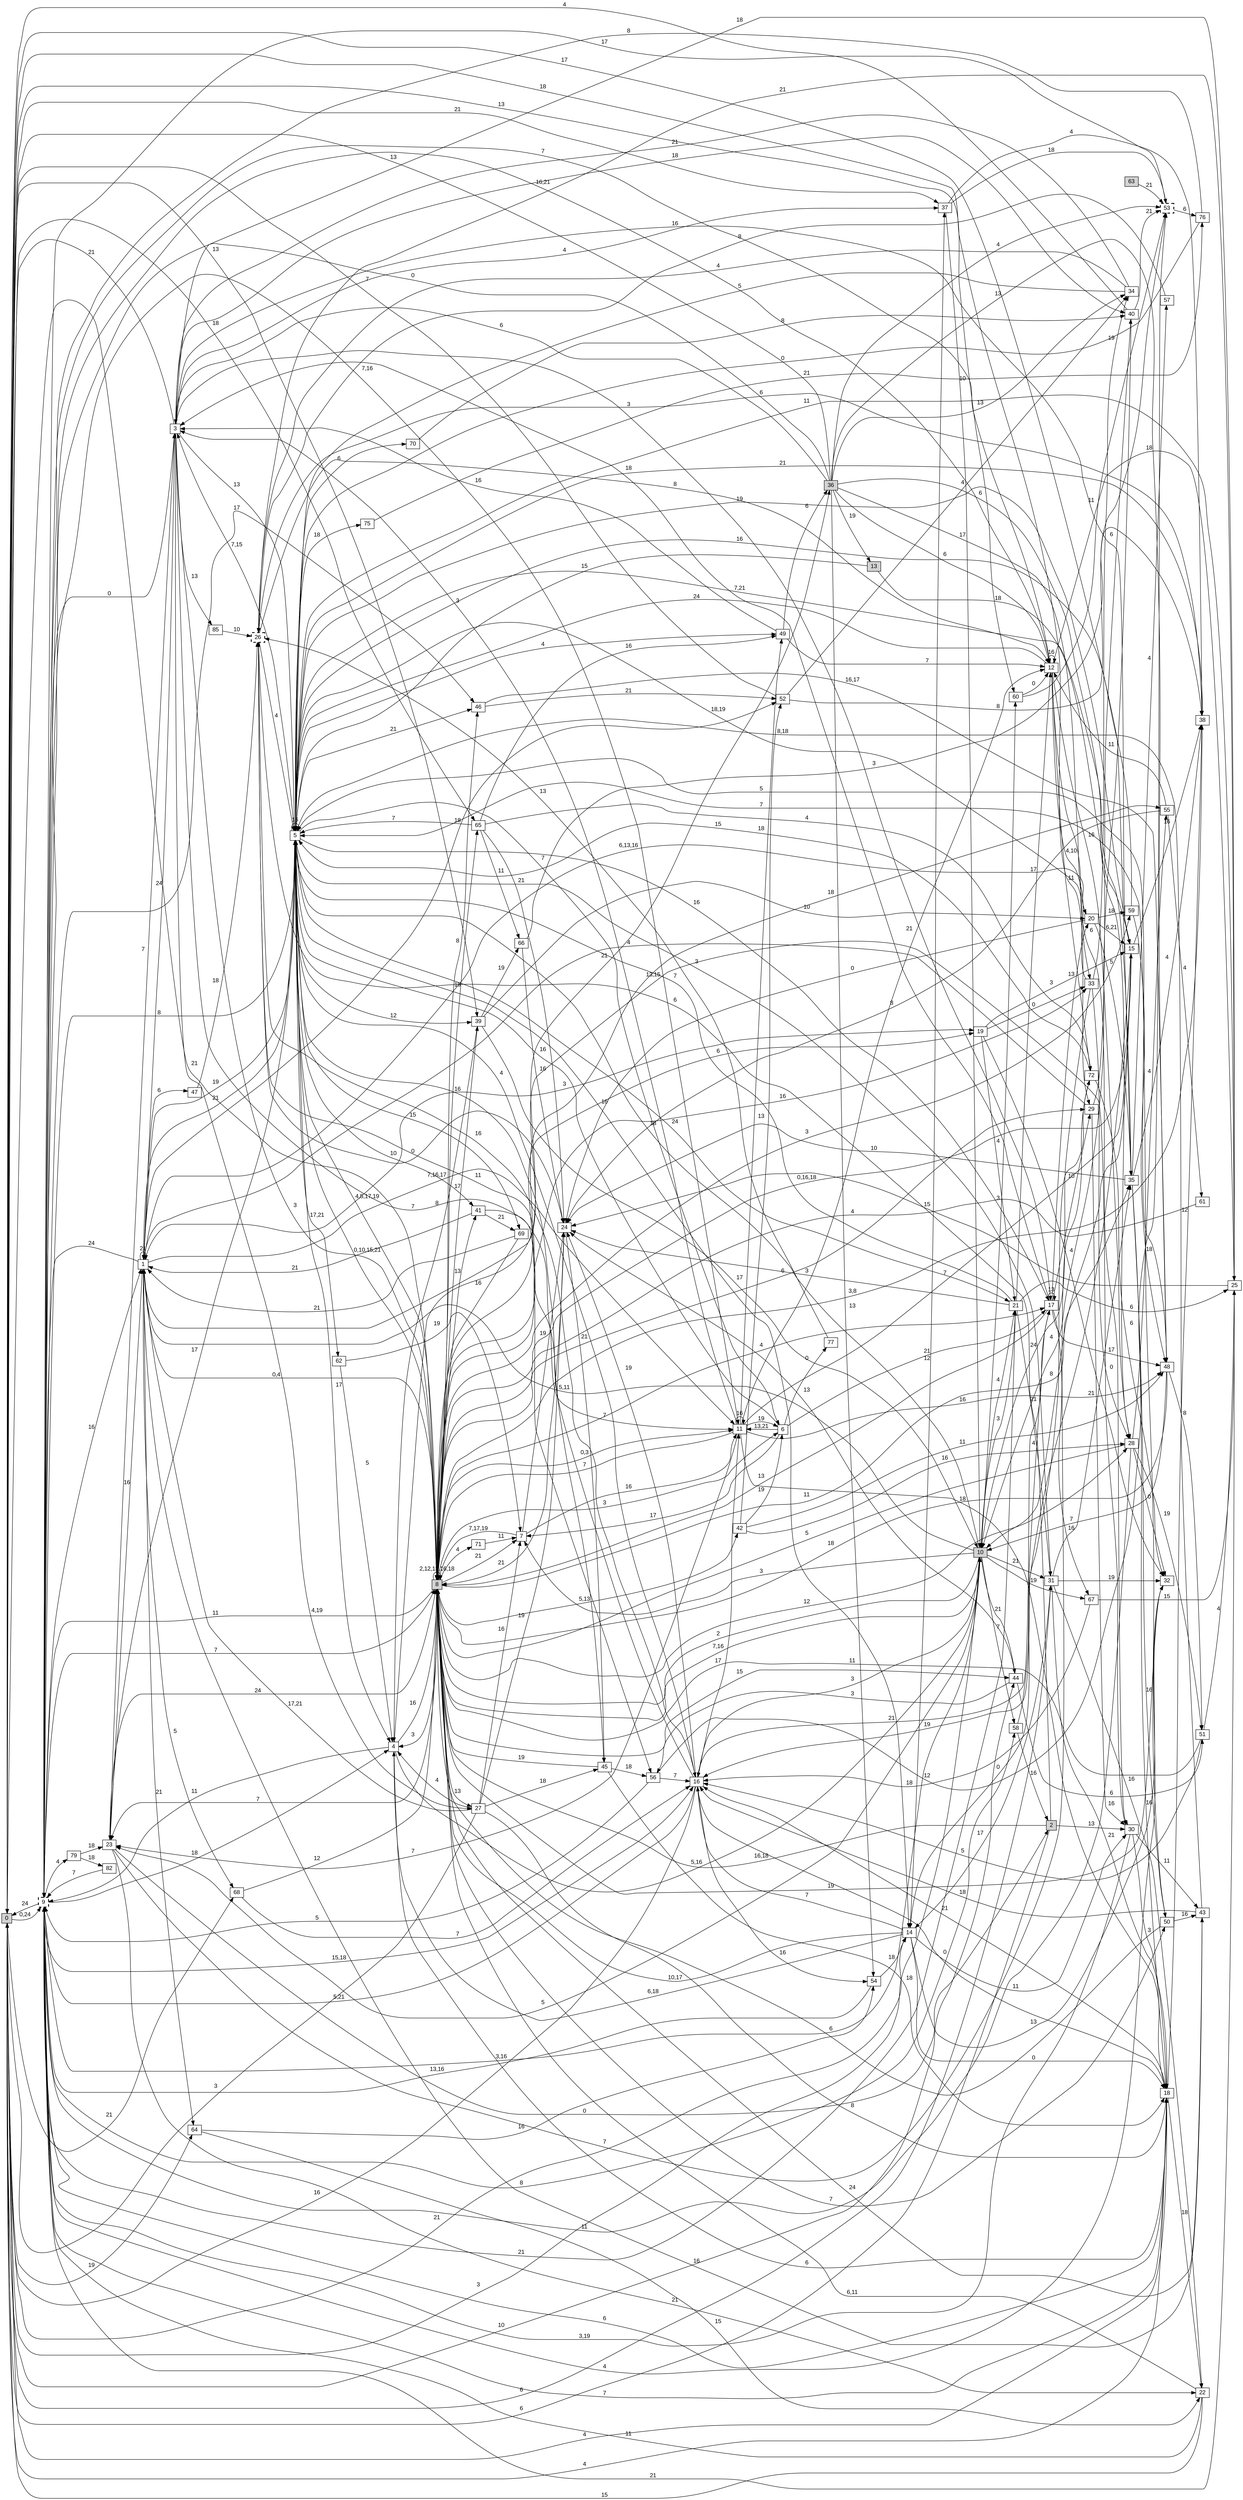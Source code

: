 digraph "NDFA" {
  rankdir=LR
  node [shape=box width=0.1 height=0.1 fontname=Arial]
  edge [fontname=Arial]
/* Estados */
 s0 [label="0" style="filled"] /* I:1 F:0 D:0 */
 s1 [label="1" ] /* I:0 F:0 D:0 */
 s2 [label="2" style="filled"] /* I:1 F:0 D:0 */
 s3 [label="3" ] /* I:0 F:0 D:0 */
 s4 [label="4" ] /* I:0 F:0 D:0 */
 s5 [label="5" ] /* I:0 F:0 D:0 */
 s6 [label="6" ] /* I:0 F:0 D:0 */
 s7 [label="7" ] /* I:0 F:0 D:0 */
 s8 [label="8" style="filled"] /* I:1 F:0 D:0 */
 s9 [label="9" style="bold,dashed"] /* I:0 F:1 D:0 */
 s10 [label="10" style="filled"] /* I:1 F:0 D:0 */
 s11 [label="11" ] /* I:0 F:0 D:0 */
 s12 [label="12" ] /* I:0 F:0 D:0 */
 s13 [label="13" style="filled"] /* I:1 F:0 D:0 */
 s14 [label="14" ] /* I:0 F:0 D:0 */
 s15 [label="15" ] /* I:0 F:0 D:0 */
 s16 [label="16" ] /* I:0 F:0 D:0 */
 s17 [label="17" ] /* I:0 F:0 D:0 */
 s18 [label="18" ] /* I:0 F:0 D:0 */
 s19 [label="19" ] /* I:0 F:0 D:0 */
 s20 [label="20" ] /* I:0 F:0 D:0 */
 s21 [label="21" ] /* I:0 F:0 D:0 */
 s22 [label="22" ] /* I:0 F:0 D:0 */
 s23 [label="23" ] /* I:0 F:0 D:0 */
 s24 [label="24" ] /* I:0 F:0 D:0 */
 s25 [label="25" ] /* I:0 F:0 D:0 */
 s26 [label="26" style="bold,dashed"] /* I:0 F:1 D:0 */
 s27 [label="27" ] /* I:0 F:0 D:0 */
 s28 [label="28" ] /* I:0 F:0 D:0 */
 s29 [label="29" ] /* I:0 F:0 D:0 */
 s30 [label="30" ] /* I:0 F:0 D:0 */
 s31 [label="31" ] /* I:0 F:0 D:0 */
 s32 [label="32" ] /* I:0 F:0 D:0 */
 s33 [label="33" ] /* I:0 F:0 D:0 */
 s34 [label="34" ] /* I:0 F:0 D:0 */
 s35 [label="35" ] /* I:0 F:0 D:0 */
 s36 [label="36" style="filled"] /* I:1 F:0 D:0 */
 s37 [label="37" ] /* I:0 F:0 D:0 */
 s38 [label="38" ] /* I:0 F:0 D:0 */
 s39 [label="39" ] /* I:0 F:0 D:0 */
 s40 [label="40" ] /* I:0 F:0 D:0 */
 s41 [label="41" ] /* I:0 F:0 D:0 */
 s42 [label="42" ] /* I:0 F:0 D:0 */
 s43 [label="43" ] /* I:0 F:0 D:0 */
 s44 [label="44" ] /* I:0 F:0 D:0 */
 s45 [label="45" ] /* I:0 F:0 D:0 */
 s46 [label="46" ] /* I:0 F:0 D:0 */
 s47 [label="47" ] /* I:0 F:0 D:0 */
 s48 [label="48" ] /* I:0 F:0 D:0 */
 s49 [label="49" ] /* I:0 F:0 D:0 */
 s50 [label="50" ] /* I:0 F:0 D:0 */
 s51 [label="51" ] /* I:0 F:0 D:0 */
 s52 [label="52" ] /* I:0 F:0 D:0 */
 s53 [label="53" style="bold,dashed"] /* I:0 F:1 D:0 */
 s54 [label="54" ] /* I:0 F:0 D:0 */
 s55 [label="55" ] /* I:0 F:0 D:0 */
 s56 [label="56" ] /* I:0 F:0 D:0 */
 s57 [label="57" ] /* I:0 F:0 D:0 */
 s58 [label="58" ] /* I:0 F:0 D:0 */
 s59 [label="59" ] /* I:0 F:0 D:0 */
 s60 [label="60" ] /* I:0 F:0 D:0 */
 s61 [label="61" ] /* I:0 F:0 D:0 */
 s62 [label="62" ] /* I:0 F:0 D:0 */
 s63 [label="63" style="filled"] /* I:1 F:0 D:0 */
 s64 [label="64" ] /* I:0 F:0 D:0 */
 s65 [label="65" ] /* I:0 F:0 D:0 */
 s66 [label="66" ] /* I:0 F:0 D:0 */
 s67 [label="67" ] /* I:0 F:0 D:0 */
 s68 [label="68" ] /* I:0 F:0 D:0 */
 s69 [label="69" ] /* I:0 F:0 D:0 */
 s70 [label="70" ] /* I:0 F:0 D:0 */
 s71 [label="71" ] /* I:0 F:0 D:0 */
 s72 [label="72" ] /* I:0 F:0 D:0 */
 s75 [label="75" ] /* I:0 F:0 D:0 */
 s76 [label="76" ] /* I:0 F:0 D:0 */
 s77 [label="77" ] /* I:0 F:0 D:0 */
 s79 [label="79" ] /* I:0 F:0 D:0 */
 s82 [label="82" ] /* I:0 F:0 D:0 */
 s85 [label="85" ] /* I:0 F:0 D:0 */
/* Transiciones */
  s0 -> s9 [label="0,24"]
  s0 -> s10 [label="3"]
  s0 -> s14 [label="21"]
  s0 -> s18 [label="4"]
  s0 -> s29 [label="18"]
  s0 -> s31 [label="6"]
  s0 -> s35 [label="17"]
  s0 -> s37 [label="21"]
  s0 -> s39 [label="13"]
  s0 -> s44 [label="10"]
  s0 -> s60 [label="13"]
  s0 -> s64 [label="19"]
  s0 -> s65 [label="18"]
  s0 -> s68 [label="21"]
  s1 -> s1 [label="21"]
  s1 -> s3 [label="24"]
  s1 -> s5 [label="19"]
  s1 -> s9 [label="24"]
  s1 -> s11 [label="7,16,17"]
  s1 -> s19 [label="3"]
  s1 -> s20 [label="6,13,16"]
  s1 -> s30 [label="13,15"]
  s1 -> s43 [label="16"]
  s1 -> s47 [label="6"]
  s1 -> s52 [label="18"]
  s1 -> s64 [label="21"]
  s1 -> s68 [label="5"]
  s2 -> s0 [label="6"]
  s2 -> s8 [label="16,18"]
  s2 -> s26 [label="6"]
  s2 -> s30 [label="13"]
  s3 -> s0 [label="21"]
  s3 -> s5 [label="13"]
  s3 -> s8 [label="3"]
  s3 -> s15 [label="16"]
  s3 -> s17 [label="3"]
  s3 -> s25 [label="18"]
  s3 -> s27 [label="4,19"]
  s3 -> s37 [label="4"]
  s3 -> s40 [label="18"]
  s3 -> s56 [label="7"]
  s3 -> s85 [label="13"]
  s4 -> s8 [label="16"]
  s4 -> s9 [label="11"]
  s4 -> s10 [label="5,16"]
  s4 -> s18 [label="6"]
  s4 -> s36 [label="21"]
  s5 -> s1 [label="21"]
  s5 -> s3 [label="7,15"]
  s5 -> s4 [label="17"]
  s5 -> s5 [label="16"]
  s5 -> s6 [label="7"]
  s5 -> s8 [label="4,5,17,19"]
  s5 -> s9 [label="8"]
  s5 -> s14 [label="16"]
  s5 -> s15 [label="19"]
  s5 -> s17 [label="16"]
  s5 -> s21 [label="24"]
  s5 -> s23 [label="17"]
  s5 -> s31 [label="3"]
  s5 -> s39 [label="12"]
  s5 -> s41 [label="10"]
  s5 -> s45 [label="16"]
  s5 -> s46 [label="21"]
  s5 -> s49 [label="4"]
  s5 -> s62 [label="17,21"]
  s5 -> s69 [label="15"]
  s5 -> s70 [label="6"]
  s5 -> s75 [label="18"]
  s6 -> s5 [label="16"]
  s6 -> s7 [label="17"]
  s6 -> s11 [label="13,21"]
  s6 -> s17 [label="21"]
  s6 -> s77 [label="0"]
  s7 -> s8 [label="7,17,19"]
  s7 -> s11 [label="16"]
  s7 -> s24 [label="19"]
  s8 -> s0 [label="21"]
  s8 -> s1 [label="0,4"]
  s8 -> s4 [label="3"]
  s8 -> s5 [label="0,10,15,21"]
  s8 -> s6 [label="3"]
  s8 -> s7 [label="21"]
  s8 -> s8 [label="2,12,15,16,18"]
  s8 -> s9 [label="11"]
  s8 -> s10 [label="7,16"]
  s8 -> s11 [label="0,3"]
  s8 -> s17 [label="4"]
  s8 -> s19 [label="6"]
  s8 -> s23 [label="7"]
  s8 -> s27 [label="13"]
  s8 -> s28 [label="12"]
  s8 -> s29 [label="6"]
  s8 -> s33 [label="16"]
  s8 -> s35 [label="11"]
  s8 -> s39 [label="17"]
  s8 -> s41 [label="13"]
  s8 -> s42 [label="5,13"]
  s8 -> s44 [label="15"]
  s8 -> s46 [label="8"]
  s8 -> s50 [label="7"]
  s8 -> s55 [label="18"]
  s8 -> s59 [label="3"]
  s8 -> s65 [label="19"]
  s8 -> s71 [label="4"]
  s9 -> s0 [label="24"]
  s9 -> s1 [label="16"]
  s9 -> s3 [label="0"]
  s9 -> s4 [label="18"]
  s9 -> s8 [label="7"]
  s9 -> s11 [label="7,16"]
  s9 -> s12 [label="16,21"]
  s9 -> s16 [label="15,18"]
  s9 -> s18 [label="7"]
  s9 -> s21 [label="21"]
  s9 -> s46 [label="17"]
  s9 -> s58 [label="8"]
  s9 -> s79 [label="4"]
  s10 -> s1 [label="5,11"]
  s10 -> s5 [label="18"]
  s10 -> s7 [label="3"]
  s10 -> s8 [label="2"]
  s10 -> s9 [label="3,16"]
  s10 -> s16 [label="3"]
  s10 -> s21 [label="4"]
  s10 -> s23 [label="5"]
  s10 -> s31 [label="21"]
  s10 -> s44 [label="21"]
  s10 -> s58 [label="7"]
  s10 -> s60 [label="3"]
  s10 -> s67 [label="19"]
  s11 -> s3 [label="3"]
  s11 -> s6 [label="19"]
  s11 -> s8 [label="7"]
  s11 -> s11 [label="16"]
  s11 -> s12 [label="21"]
  s11 -> s15 [label="7"]
  s11 -> s18 [label="18"]
  s11 -> s23 [label="7"]
  s11 -> s48 [label="16"]
  s11 -> s49 [label="18"]
  s12 -> s5 [label="24"]
  s12 -> s9 [label="7"]
  s12 -> s12 [label="16"]
  s12 -> s25 [label="18"]
  s12 -> s28 [label="16"]
  s12 -> s30 [label="6"]
  s12 -> s33 [label="4,10"]
  s12 -> s72 [label="11"]
  s13 -> s5 [label="15"]
  s13 -> s28 [label="18"]
  s14 -> s4 [label="6,18"]
  s14 -> s8 [label="10,17"]
  s14 -> s16 [label="7"]
  s14 -> s18 [label="0"]
  s14 -> s30 [label="11"]
  s14 -> s32 [label="13"]
  s14 -> s37 [label="12"]
  s15 -> s5 [label="7,21"]
  s15 -> s8 [label="0,16,18"]
  s15 -> s10 [label="8"]
  s15 -> s16 [label="19"]
  s15 -> s38 [label="16"]
  s16 -> s0 [label="16"]
  s16 -> s5 [label="4"]
  s16 -> s9 [label="5,21"]
  s16 -> s11 [label="17"]
  s16 -> s17 [label="21"]
  s16 -> s18 [label="0"]
  s16 -> s24 [label="19"]
  s16 -> s26 [label="11"]
  s16 -> s54 [label="16"]
  s17 -> s3 [label="18"]
  s17 -> s8 [label="13"]
  s17 -> s17 [label="13"]
  s17 -> s20 [label="13"]
  s17 -> s29 [label="10"]
  s17 -> s48 [label="17"]
  s17 -> s67 [label="16"]
  s18 -> s0 [label="4"]
  s18 -> s9 [label="6"]
  s18 -> s16 [label="21"]
  s18 -> s22 [label="18"]
  s18 -> s38 [label="12"]
  s19 -> s15 [label="3"]
  s19 -> s21 [label="4"]
  s19 -> s32 [label="4"]
  s19 -> s33 [label="0"]
  s20 -> s15 [label="6,21"]
  s20 -> s24 [label="0"]
  s20 -> s35 [label="5"]
  s20 -> s59 [label="18"]
  s21 -> s5 [label="7"]
  s21 -> s10 [label="3"]
  s21 -> s12 [label="17"]
  s21 -> s24 [label="3"]
  s21 -> s25 [label="6"]
  s21 -> s31 [label="21"]
  s22 -> s0 [label="15"]
  s22 -> s8 [label="6,11"]
  s22 -> s9 [label="11"]
  s23 -> s1 [label="16"]
  s23 -> s2 [label="0"]
  s23 -> s3 [label="7"]
  s23 -> s8 [label="24"]
  s23 -> s22 [label="21"]
  s23 -> s72 [label="7"]
  s24 -> s8 [label="21"]
  s24 -> s45 [label="21"]
  s25 -> s5 [label="11"]
  s25 -> s9 [label="21"]
  s25 -> s24 [label="15"]
  s25 -> s26 [label="21"]
  s26 -> s5 [label="4"]
  s26 -> s12 [label="8"]
  s26 -> s16 [label="16"]
  s26 -> s24 [label="0"]
  s26 -> s38 [label="6"]
  s27 -> s0 [label="3"]
  s27 -> s1 [label="17,21"]
  s27 -> s4 [label="4"]
  s27 -> s7 [label="16"]
  s27 -> s18 [label="8"]
  s27 -> s24 [label="19"]
  s27 -> s45 [label="18"]
  s28 -> s8 [label="5"]
  s28 -> s9 [label="11"]
  s28 -> s32 [label="0"]
  s28 -> s51 [label="19"]
  s28 -> s55 [label="4"]
  s29 -> s1 [label="4"]
  s29 -> s30 [label="16"]
  s29 -> s40 [label="6"]
  s30 -> s9 [label="3,19"]
  s30 -> s18 [label="3"]
  s30 -> s43 [label="11"]
  s31 -> s14 [label="17"]
  s31 -> s18 [label="21"]
  s31 -> s22 [label="16"]
  s31 -> s32 [label="19"]
  s31 -> s35 [label="21"]
  s32 -> s8 [label="19"]
  s32 -> s9 [label="4"]
  s33 -> s5 [label="18,19"]
  s33 -> s10 [label="24"]
  s33 -> s28 [label="0"]
  s33 -> s34 [label="19"]
  s34 -> s3 [label="21"]
  s34 -> s5 [label="5"]
  s34 -> s26 [label="4"]
  s35 -> s18 [label="16"]
  s35 -> s24 [label="10"]
  s35 -> s38 [label="4"]
  s35 -> s50 [label="16"]
  s35 -> s57 [label="4"]
  s36 -> s0 [label="13"]
  s36 -> s3 [label="6"]
  s36 -> s9 [label="0"]
  s36 -> s12 [label="6"]
  s36 -> s13 [label="19"]
  s36 -> s20 [label="17"]
  s36 -> s34 [label="13"]
  s36 -> s35 [label="6"]
  s36 -> s48 [label="13"]
  s36 -> s53 [label="4"]
  s36 -> s54 [label="13"]
  s37 -> s10 [label="10"]
  s37 -> s38 [label="4"]
  s37 -> s53 [label="18"]
  s38 -> s5 [label="21"]
  s38 -> s8 [label="3,8"]
  s39 -> s4 [label="8"]
  s39 -> s10 [label="17"]
  s39 -> s20 [label="10"]
  s39 -> s66 [label="19"]
  s40 -> s0 [label="4"]
  s40 -> s10 [label="4"]
  s40 -> s53 [label="21"]
  s41 -> s1 [label="21"]
  s41 -> s11 [label="7"]
  s41 -> s69 [label="21"]
  s42 -> s6 [label="19"]
  s42 -> s28 [label="16"]
  s42 -> s48 [label="11"]
  s42 -> s52 [label="13"]
  s43 -> s5 [label="8,18"]
  s43 -> s8 [label="24"]
  s43 -> s16 [label="18"]
  s44 -> s24 [label="13"]
  s44 -> s51 [label="6"]
  s44 -> s56 [label="3"]
  s45 -> s8 [label="19"]
  s45 -> s18 [label="18"]
  s45 -> s56 [label="18"]
  s46 -> s48 [label="16,17"]
  s46 -> s52 [label="21"]
  s47 -> s26 [label="18"]
  s48 -> s5 [label="5"]
  s48 -> s8 [label="18"]
  s48 -> s10 [label="7"]
  s48 -> s51 [label="8"]
  s49 -> s3 [label="16"]
  s49 -> s12 [label="7"]
  s49 -> s36 [label="6"]
  s50 -> s5 [label="7"]
  s50 -> s8 [label="6"]
  s50 -> s43 [label="16"]
  s51 -> s8 [label="11"]
  s51 -> s16 [label="5"]
  s51 -> s25 [label="4"]
  s52 -> s0 [label="7"]
  s52 -> s34 [label="4"]
  s52 -> s38 [label="8"]
  s53 -> s9 [label="17"]
  s53 -> s76 [label="6"]
  s54 -> s9 [label="13,16"]
  s54 -> s14 [label="18"]
  s55 -> s12 [label="11"]
  s55 -> s24 [label="8"]
  s55 -> s61 [label="4"]
  s56 -> s9 [label="5"]
  s56 -> s16 [label="7"]
  s56 -> s53 [label="12"]
  s57 -> s26 [label="8"]
  s58 -> s2 [label="16"]
  s58 -> s17 [label="4"]
  s59 -> s5 [label="16"]
  s59 -> s48 [label="18"]
  s60 -> s12 [label="0"]
  s60 -> s53 [label="11"]
  s61 -> s8 [label="4"]
  s62 -> s4 [label="5"]
  s62 -> s7 [label="19"]
  s63 -> s53 [label="21"]
  s64 -> s22 [label="15"]
  s64 -> s54 [label="16"]
  s65 -> s5 [label="7"]
  s65 -> s24 [label="21"]
  s65 -> s49 [label="16"]
  s65 -> s66 [label="11"]
  s65 -> s72 [label="4"]
  s66 -> s24 [label="16"]
  s66 -> s53 [label="3"]
  s67 -> s16 [label="18"]
  s67 -> s25 [label="15"]
  s68 -> s8 [label="12"]
  s68 -> s16 [label="7"]
  s69 -> s1 [label="21"]
  s69 -> s8 [label="16"]
  s70 -> s40 [label="8"]
  s71 -> s7 [label="11"]
  s72 -> s5 [label="15"]
  s72 -> s14 [label="0"]
  s72 -> s32 [label="6"]
  s75 -> s76 [label="21"]
  s76 -> s5 [label="0"]
  s76 -> s9 [label="8"]
  s77 -> s26 [label="13"]
  s79 -> s23 [label="18"]
  s79 -> s82 [label="18"]
  s82 -> s9 [label="7"]
  s85 -> s26 [label="10"]
}
